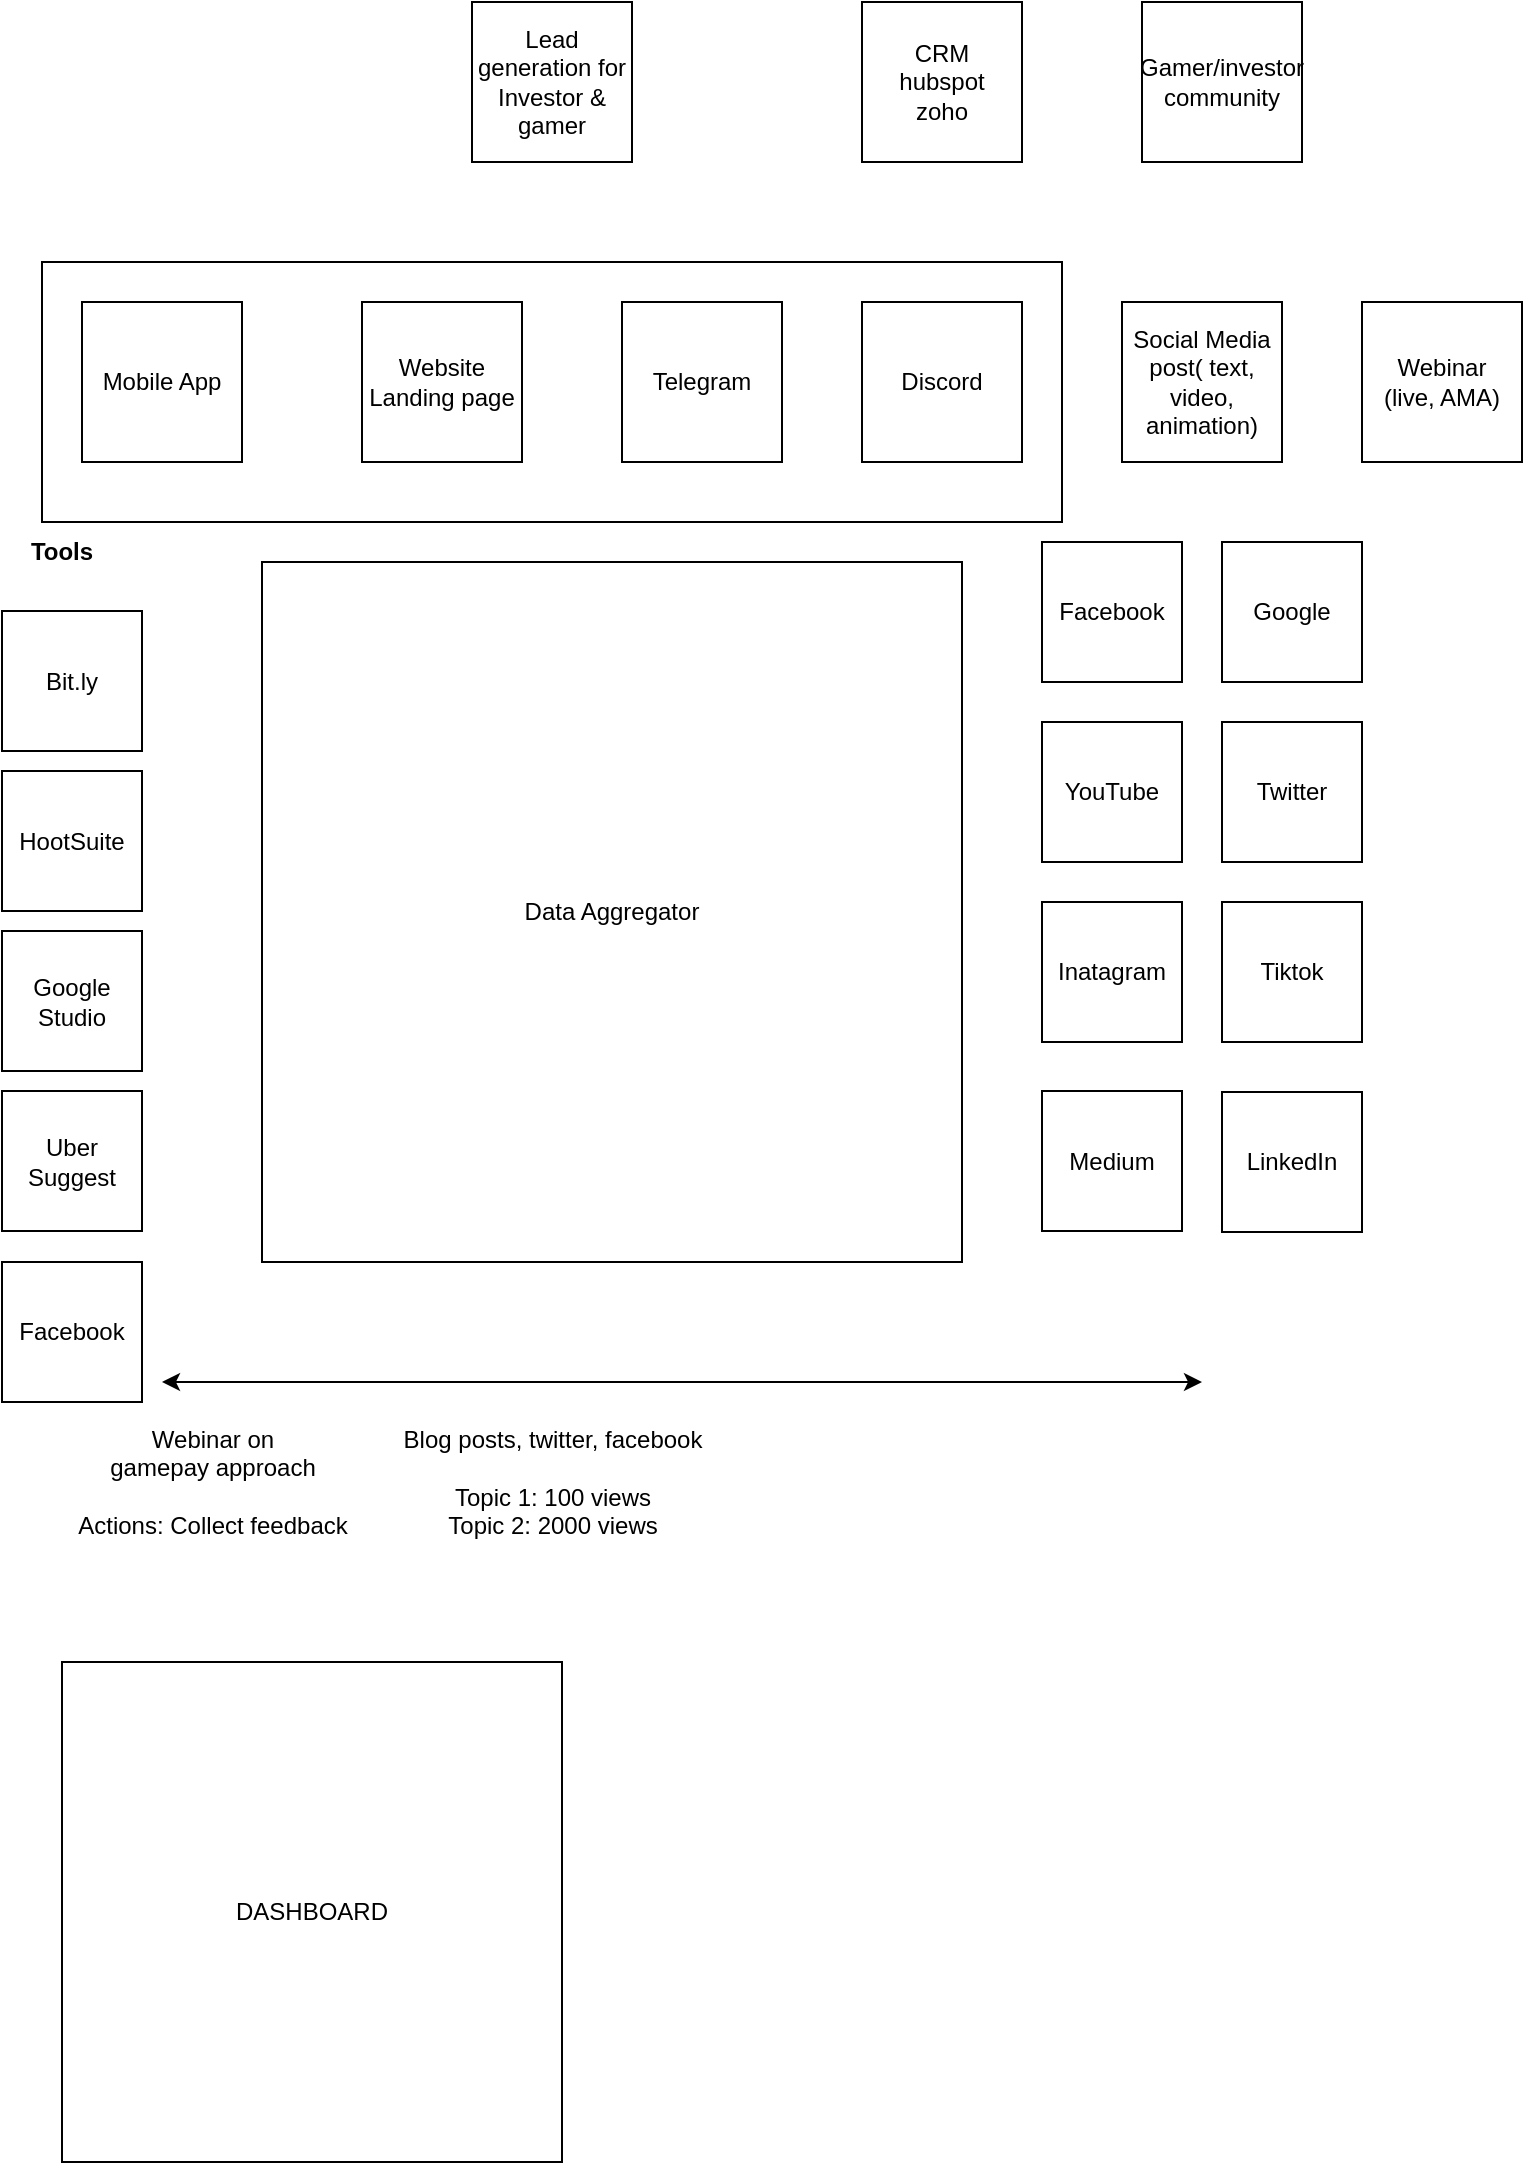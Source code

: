 <mxfile version="16.6.2" type="github" pages="2"><diagram id="wouBf_Q-UPw9CDNbQnyA" name="Analytics-overview"><mxGraphModel dx="1256" dy="723" grid="1" gridSize="10" guides="1" tooltips="1" connect="1" arrows="1" fold="1" page="1" pageScale="1" pageWidth="827" pageHeight="1169" math="0" shadow="0"><root><mxCell id="0"/><mxCell id="1" parent="0"/><mxCell id="3ul3Dre3j_-m_JiLSZHU-18" value="" style="rounded=0;whiteSpace=wrap;html=1;" parent="1" vertex="1"><mxGeometry x="50" y="170" width="510" height="130" as="geometry"/></mxCell><mxCell id="3ul3Dre3j_-m_JiLSZHU-1" value="Mobile App" style="whiteSpace=wrap;html=1;aspect=fixed;" parent="1" vertex="1"><mxGeometry x="70" y="190" width="80" height="80" as="geometry"/></mxCell><mxCell id="3ul3Dre3j_-m_JiLSZHU-2" value="Website&lt;br&gt;Landing page" style="whiteSpace=wrap;html=1;aspect=fixed;" parent="1" vertex="1"><mxGeometry x="210" y="190" width="80" height="80" as="geometry"/></mxCell><mxCell id="3ul3Dre3j_-m_JiLSZHU-3" value="Telegram" style="whiteSpace=wrap;html=1;aspect=fixed;" parent="1" vertex="1"><mxGeometry x="340" y="190" width="80" height="80" as="geometry"/></mxCell><mxCell id="3ul3Dre3j_-m_JiLSZHU-4" value="Discord" style="whiteSpace=wrap;html=1;aspect=fixed;" parent="1" vertex="1"><mxGeometry x="460" y="190" width="80" height="80" as="geometry"/></mxCell><mxCell id="3ul3Dre3j_-m_JiLSZHU-5" value="Social Media&lt;br&gt;post( text, video, animation)" style="whiteSpace=wrap;html=1;aspect=fixed;" parent="1" vertex="1"><mxGeometry x="590" y="190" width="80" height="80" as="geometry"/></mxCell><mxCell id="3ul3Dre3j_-m_JiLSZHU-6" value="Facebook" style="whiteSpace=wrap;html=1;aspect=fixed;" parent="1" vertex="1"><mxGeometry x="550" y="310" width="70" height="70" as="geometry"/></mxCell><mxCell id="3ul3Dre3j_-m_JiLSZHU-7" value="Google" style="whiteSpace=wrap;html=1;aspect=fixed;" parent="1" vertex="1"><mxGeometry x="640" y="310" width="70" height="70" as="geometry"/></mxCell><mxCell id="3ul3Dre3j_-m_JiLSZHU-8" value="YouTube" style="whiteSpace=wrap;html=1;aspect=fixed;" parent="1" vertex="1"><mxGeometry x="550" y="400" width="70" height="70" as="geometry"/></mxCell><mxCell id="3ul3Dre3j_-m_JiLSZHU-9" value="Twitter" style="whiteSpace=wrap;html=1;aspect=fixed;" parent="1" vertex="1"><mxGeometry x="640" y="400" width="70" height="70" as="geometry"/></mxCell><mxCell id="3ul3Dre3j_-m_JiLSZHU-10" value="Inatagram" style="whiteSpace=wrap;html=1;aspect=fixed;" parent="1" vertex="1"><mxGeometry x="550" y="490" width="70" height="70" as="geometry"/></mxCell><mxCell id="3ul3Dre3j_-m_JiLSZHU-11" value="Tiktok" style="whiteSpace=wrap;html=1;aspect=fixed;" parent="1" vertex="1"><mxGeometry x="640" y="490" width="70" height="70" as="geometry"/></mxCell><mxCell id="3ul3Dre3j_-m_JiLSZHU-12" value="Medium" style="whiteSpace=wrap;html=1;aspect=fixed;" parent="1" vertex="1"><mxGeometry x="550" y="584.5" width="70" height="70" as="geometry"/></mxCell><mxCell id="3ul3Dre3j_-m_JiLSZHU-13" value="Data Aggregator" style="whiteSpace=wrap;html=1;aspect=fixed;" parent="1" vertex="1"><mxGeometry x="160" y="320" width="350" height="350" as="geometry"/></mxCell><mxCell id="3ul3Dre3j_-m_JiLSZHU-14" value="DASHBOARD" style="whiteSpace=wrap;html=1;aspect=fixed;" parent="1" vertex="1"><mxGeometry x="60" y="870" width="250" height="250" as="geometry"/></mxCell><mxCell id="3ul3Dre3j_-m_JiLSZHU-16" value="Bit.ly" style="whiteSpace=wrap;html=1;aspect=fixed;" parent="1" vertex="1"><mxGeometry x="30" y="344.5" width="70" height="70" as="geometry"/></mxCell><mxCell id="3ul3Dre3j_-m_JiLSZHU-19" value="Lead generation for Investor &amp;amp; gamer" style="whiteSpace=wrap;html=1;aspect=fixed;" parent="1" vertex="1"><mxGeometry x="265" y="40" width="80" height="80" as="geometry"/></mxCell><mxCell id="3ul3Dre3j_-m_JiLSZHU-20" value="CRM&lt;br&gt;hubspot&lt;br&gt;zoho" style="whiteSpace=wrap;html=1;aspect=fixed;" parent="1" vertex="1"><mxGeometry x="460" y="40" width="80" height="80" as="geometry"/></mxCell><mxCell id="3ul3Dre3j_-m_JiLSZHU-21" value="Gamer/investor community" style="whiteSpace=wrap;html=1;aspect=fixed;" parent="1" vertex="1"><mxGeometry x="600" y="40" width="80" height="80" as="geometry"/></mxCell><mxCell id="3ul3Dre3j_-m_JiLSZHU-22" value="Webinar&lt;br&gt;(live, AMA)" style="whiteSpace=wrap;html=1;aspect=fixed;" parent="1" vertex="1"><mxGeometry x="710" y="190" width="80" height="80" as="geometry"/></mxCell><mxCell id="3ul3Dre3j_-m_JiLSZHU-23" value="" style="endArrow=classic;startArrow=classic;html=1;rounded=0;" parent="1" edge="1"><mxGeometry width="50" height="50" relative="1" as="geometry"><mxPoint x="110" y="730" as="sourcePoint"/><mxPoint x="630" y="730" as="targetPoint"/><Array as="points"><mxPoint x="290" y="730"/></Array></mxGeometry></mxCell><mxCell id="3ul3Dre3j_-m_JiLSZHU-25" value="Webinar on &lt;br&gt;gamepay approach&lt;br&gt;&lt;br&gt;Actions: Collect feedback" style="text;html=1;align=center;verticalAlign=middle;resizable=0;points=[];autosize=1;strokeColor=none;fillColor=none;" parent="1" vertex="1"><mxGeometry x="60" y="750" width="150" height="60" as="geometry"/></mxCell><mxCell id="3ul3Dre3j_-m_JiLSZHU-26" value="Blog posts, twitter, facebook&lt;br&gt;&lt;br&gt;Topic 1: 100 views&lt;br&gt;Topic 2: 2000 views" style="text;html=1;align=center;verticalAlign=middle;resizable=0;points=[];autosize=1;strokeColor=none;fillColor=none;" parent="1" vertex="1"><mxGeometry x="220" y="750" width="170" height="60" as="geometry"/></mxCell><mxCell id="3ul3Dre3j_-m_JiLSZHU-27" value="LinkedIn" style="whiteSpace=wrap;html=1;aspect=fixed;" parent="1" vertex="1"><mxGeometry x="640" y="585" width="70" height="70" as="geometry"/></mxCell><mxCell id="3ul3Dre3j_-m_JiLSZHU-28" value="&lt;b&gt;Tools&lt;/b&gt;" style="text;html=1;strokeColor=none;fillColor=none;align=center;verticalAlign=middle;whiteSpace=wrap;rounded=0;" parent="1" vertex="1"><mxGeometry x="30" y="300" width="60" height="30" as="geometry"/></mxCell><mxCell id="3ul3Dre3j_-m_JiLSZHU-29" value="HootSuite" style="whiteSpace=wrap;html=1;aspect=fixed;" parent="1" vertex="1"><mxGeometry x="30" y="424.5" width="70" height="70" as="geometry"/></mxCell><mxCell id="3ul3Dre3j_-m_JiLSZHU-30" value="Google Studio" style="whiteSpace=wrap;html=1;aspect=fixed;" parent="1" vertex="1"><mxGeometry x="30" y="504.5" width="70" height="70" as="geometry"/></mxCell><mxCell id="3ul3Dre3j_-m_JiLSZHU-31" value="Uber Suggest" style="whiteSpace=wrap;html=1;aspect=fixed;" parent="1" vertex="1"><mxGeometry x="30" y="584.5" width="70" height="70" as="geometry"/></mxCell><mxCell id="ojMnDhPPGcFfnZ58tjtc-1" value="Facebook" style="whiteSpace=wrap;html=1;aspect=fixed;" vertex="1" parent="1"><mxGeometry x="30" y="670" width="70" height="70" as="geometry"/></mxCell></root></mxGraphModel></diagram><diagram id="bWkIA4uUxk-ogdvDkHc1" name="Page-2"><mxGraphModel dx="1256" dy="723" grid="1" gridSize="10" guides="1" tooltips="1" connect="1" arrows="1" fold="1" page="1" pageScale="1" pageWidth="827" pageHeight="1169" math="0" shadow="0"><root><mxCell id="QyE0gCntG5qN9LbJSUrt-0"/><mxCell id="QyE0gCntG5qN9LbJSUrt-1" parent="QyE0gCntG5qN9LbJSUrt-0"/><mxCell id="qh8Py9NJ4Y7QIPxamAby-0" value="Data source&lt;br&gt;(50 websites)" style="whiteSpace=wrap;html=1;aspect=fixed;" vertex="1" parent="QyE0gCntG5qN9LbJSUrt-1"><mxGeometry x="40" y="90" width="80" height="80" as="geometry"/></mxCell><mxCell id="qh8Py9NJ4Y7QIPxamAby-1" value="Crawler" style="whiteSpace=wrap;html=1;aspect=fixed;" vertex="1" parent="QyE0gCntG5qN9LbJSUrt-1"><mxGeometry x="200" y="90" width="80" height="80" as="geometry"/></mxCell><mxCell id="qh8Py9NJ4Y7QIPxamAby-2" value="Cleanse" style="whiteSpace=wrap;html=1;aspect=fixed;" vertex="1" parent="QyE0gCntG5qN9LbJSUrt-1"><mxGeometry x="360" y="90" width="80" height="80" as="geometry"/></mxCell><mxCell id="qh8Py9NJ4Y7QIPxamAby-4" value="NOSQL" style="shape=cylinder3;whiteSpace=wrap;html=1;boundedLbl=1;backgroundOutline=1;size=15;" vertex="1" parent="QyE0gCntG5qN9LbJSUrt-1"><mxGeometry x="540" y="90" width="60" height="80" as="geometry"/></mxCell><mxCell id="qh8Py9NJ4Y7QIPxamAby-5" value="Data Extraction" style="text;html=1;strokeColor=none;fillColor=none;align=center;verticalAlign=middle;whiteSpace=wrap;rounded=0;" vertex="1" parent="QyE0gCntG5qN9LbJSUrt-1"><mxGeometry x="10" y="40" width="170" height="30" as="geometry"/></mxCell><mxCell id="qh8Py9NJ4Y7QIPxamAby-6" value="Data Visualization" style="text;html=1;strokeColor=none;fillColor=none;align=center;verticalAlign=middle;whiteSpace=wrap;rounded=0;" vertex="1" parent="QyE0gCntG5qN9LbJSUrt-1"><mxGeometry x="10" y="420" width="170" height="30" as="geometry"/></mxCell><mxCell id="qh8Py9NJ4Y7QIPxamAby-7" value="Data Computation" style="text;html=1;strokeColor=none;fillColor=none;align=center;verticalAlign=middle;whiteSpace=wrap;rounded=0;" vertex="1" parent="QyE0gCntG5qN9LbJSUrt-1"><mxGeometry x="10" y="240" width="170" height="30" as="geometry"/></mxCell><mxCell id="qh8Py9NJ4Y7QIPxamAby-8" value="Grafana" style="whiteSpace=wrap;html=1;aspect=fixed;" vertex="1" parent="QyE0gCntG5qN9LbJSUrt-1"><mxGeometry x="40" y="460" width="80" height="80" as="geometry"/></mxCell><mxCell id="qh8Py9NJ4Y7QIPxamAby-9" value="Reports" style="whiteSpace=wrap;html=1;aspect=fixed;" vertex="1" parent="QyE0gCntG5qN9LbJSUrt-1"><mxGeometry x="160" y="460" width="80" height="80" as="geometry"/></mxCell><mxCell id="qh8Py9NJ4Y7QIPxamAby-10" value="Dashboard" style="whiteSpace=wrap;html=1;aspect=fixed;" vertex="1" parent="QyE0gCntG5qN9LbJSUrt-1"><mxGeometry x="280" y="460" width="80" height="80" as="geometry"/></mxCell><mxCell id="mekdHZAjpKB0Xy-K5dJQ-0" value="Actions Tools" style="text;html=1;strokeColor=none;fillColor=none;align=center;verticalAlign=middle;whiteSpace=wrap;rounded=0;" vertex="1" parent="QyE0gCntG5qN9LbJSUrt-1"><mxGeometry x="10" y="590" width="170" height="30" as="geometry"/></mxCell><mxCell id="mekdHZAjpKB0Xy-K5dJQ-1" value="Publisher Bots" style="whiteSpace=wrap;html=1;aspect=fixed;" vertex="1" parent="QyE0gCntG5qN9LbJSUrt-1"><mxGeometry x="40" y="650" width="80" height="80" as="geometry"/></mxCell><mxCell id="mekdHZAjpKB0Xy-K5dJQ-2" value="Scheduled posts" style="whiteSpace=wrap;html=1;aspect=fixed;" vertex="1" parent="QyE0gCntG5qN9LbJSUrt-1"><mxGeometry x="160" y="650" width="80" height="80" as="geometry"/></mxCell></root></mxGraphModel></diagram></mxfile>